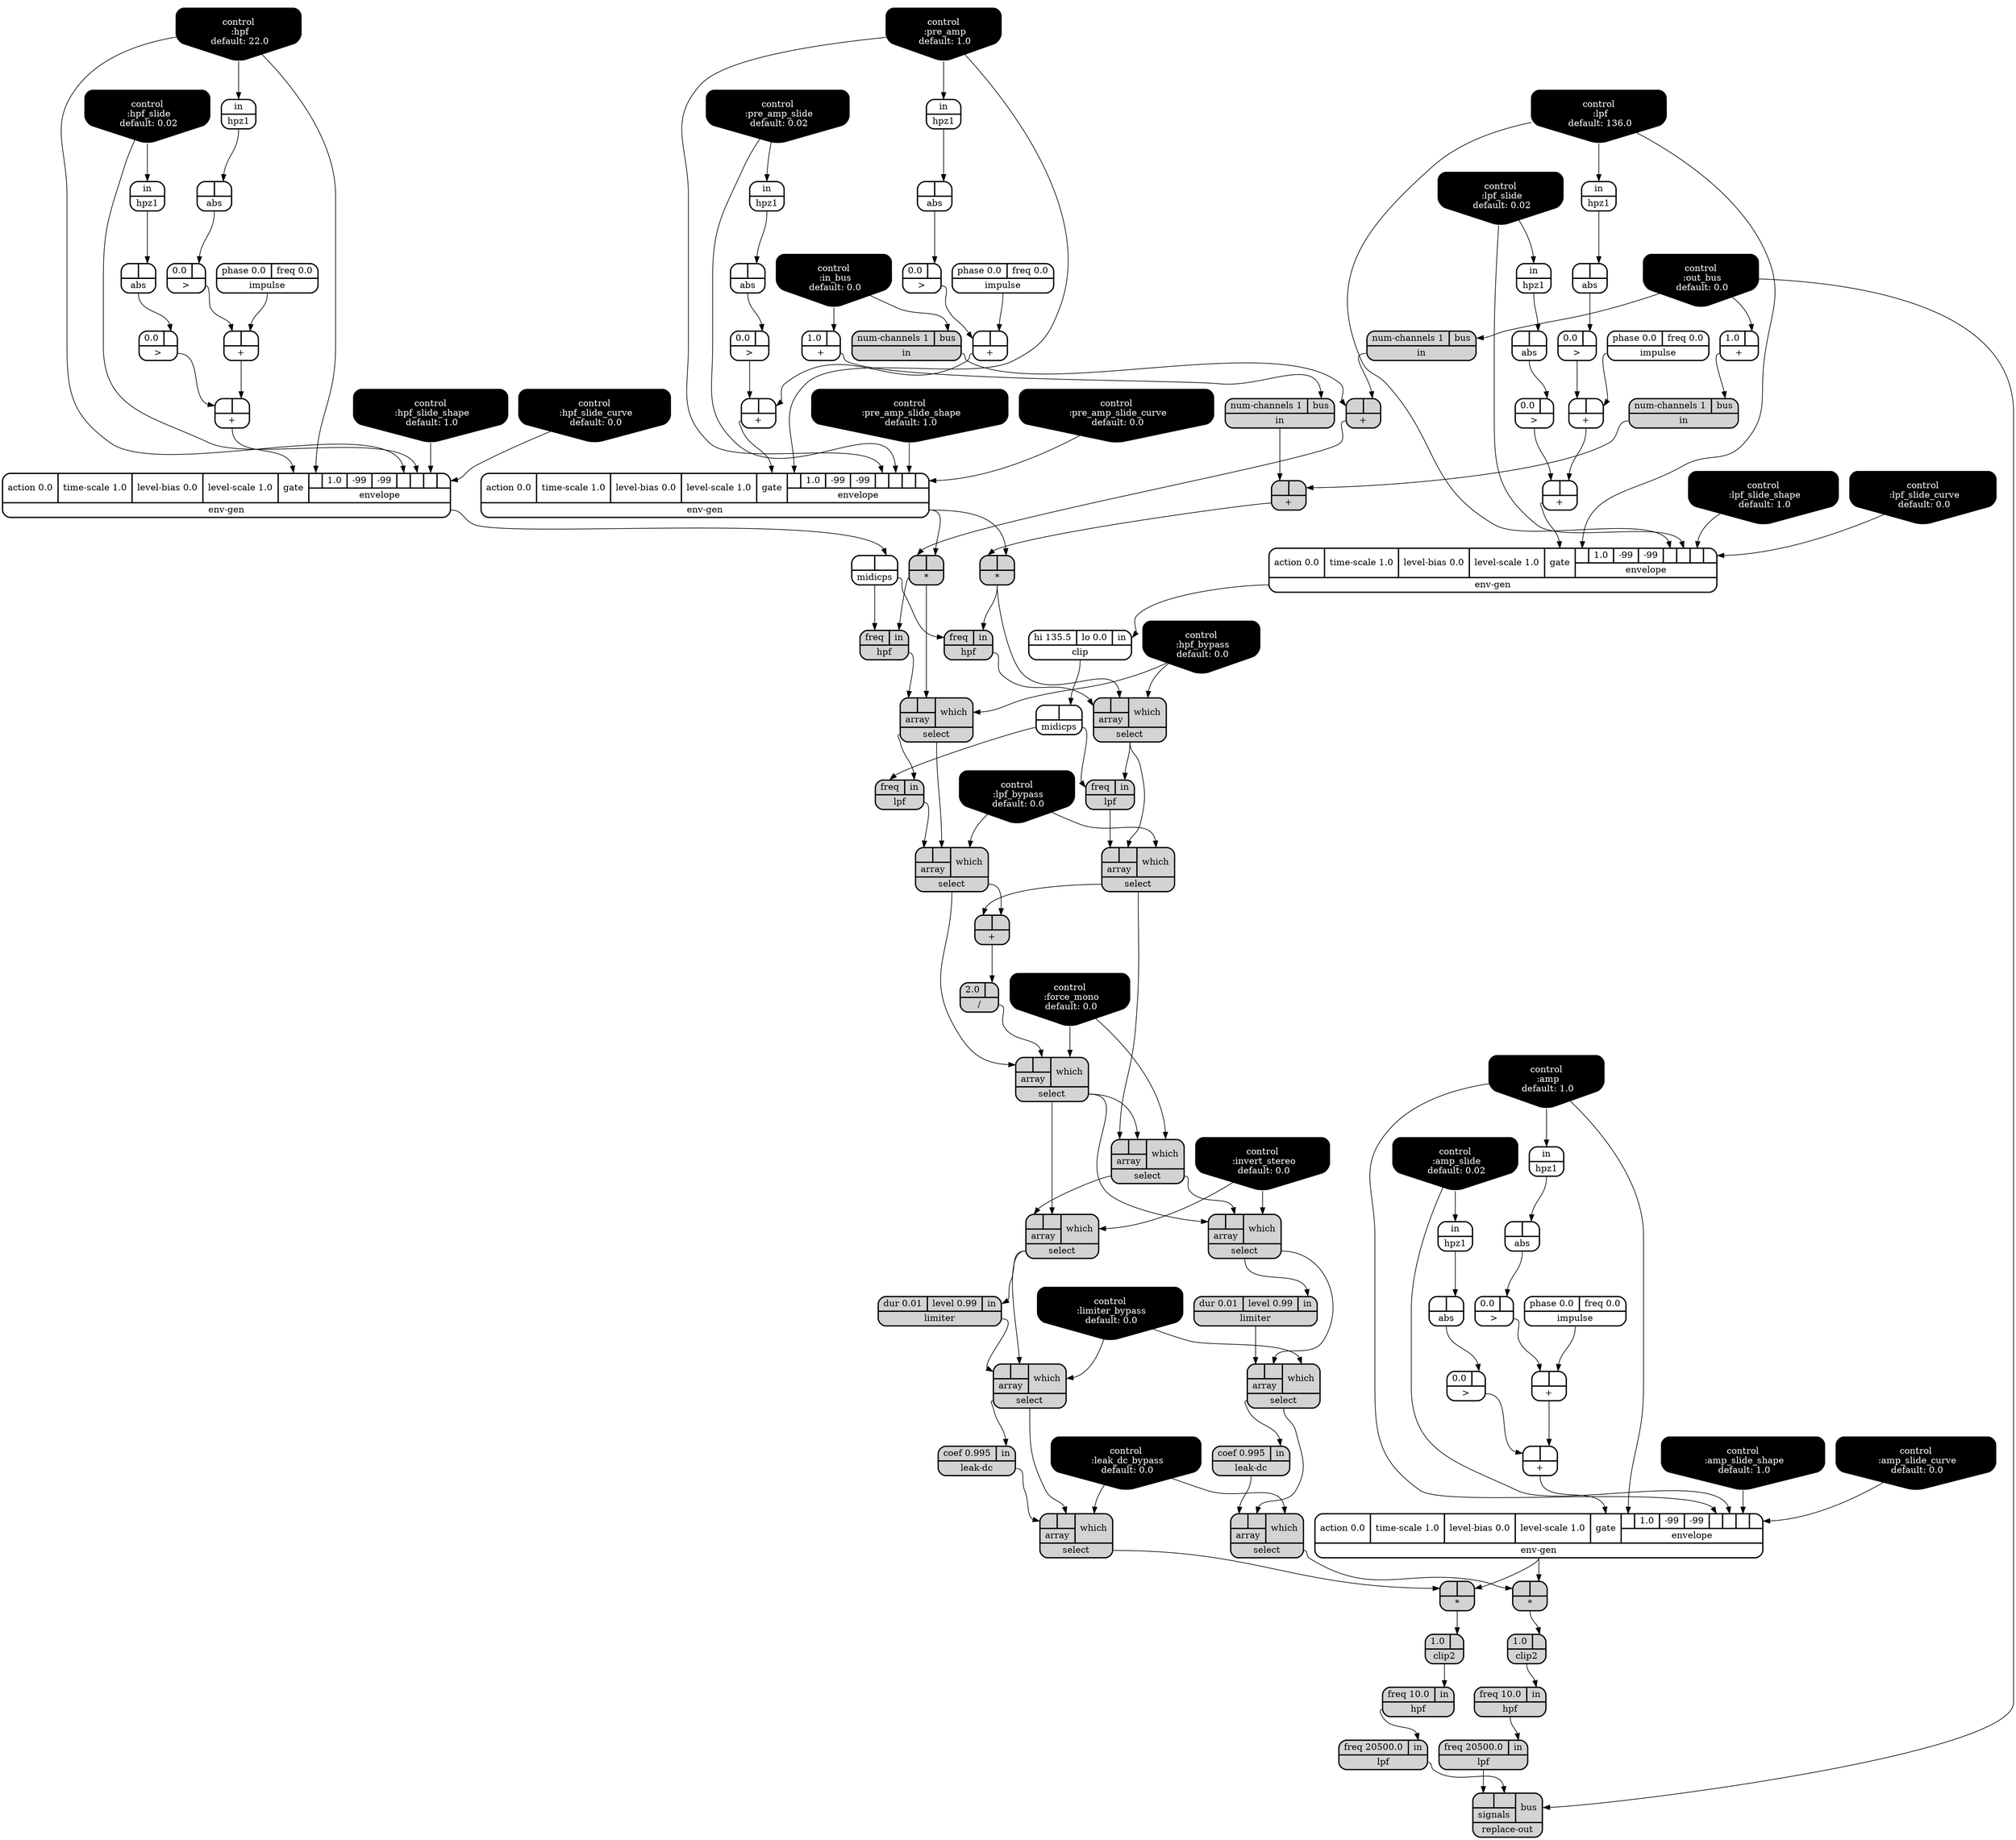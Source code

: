 digraph synthdef {
57 [label = "{{ <b> |<a> } |<__UG_NAME__>* }" style="filled, bold, rounded"  shape=record rankdir=LR];
80 [label = "{{ <b> |<a> } |<__UG_NAME__>* }" style="filled, bold, rounded"  shape=record rankdir=LR];
94 [label = "{{ <b> |<a> } |<__UG_NAME__>* }" style="filled, bold, rounded"  shape=record rankdir=LR];
102 [label = "{{ <b> |<a> } |<__UG_NAME__>* }" style="filled, bold, rounded"  shape=record rankdir=LR];
28 [label = "{{ <b> |<a> } |<__UG_NAME__>+ }" style="bold, rounded" shape=record rankdir=LR];
32 [label = "{{ <b> |<a> } |<__UG_NAME__>+ }" style="bold, rounded" shape=record rankdir=LR];
39 [label = "{{ <b> |<a> } |<__UG_NAME__>+ }" style="bold, rounded" shape=record rankdir=LR];
43 [label = "{{ <b> |<a> } |<__UG_NAME__>+ }" style="bold, rounded" shape=record rankdir=LR];
49 [label = "{{ <b> |<a> } |<__UG_NAME__>+ }" style="bold, rounded" shape=record rankdir=LR];
53 [label = "{{ <b> |<a> } |<__UG_NAME__>+ }" style="bold, rounded" shape=record rankdir=LR];
56 [label = "{{ <b> |<a> } |<__UG_NAME__>+ }" style="filled, bold, rounded"  shape=record rankdir=LR];
65 [label = "{{ <b> |<a> } |<__UG_NAME__>+ }" style="bold, rounded" shape=record rankdir=LR];
69 [label = "{{ <b> |<a> } |<__UG_NAME__>+ }" style="bold, rounded" shape=record rankdir=LR];
75 [label = "{{ <b> 1.0|<a> } |<__UG_NAME__>+ }" style="bold, rounded" shape=record rankdir=LR];
77 [label = "{{ <b> 1.0|<a> } |<__UG_NAME__>+ }" style="bold, rounded" shape=record rankdir=LR];
79 [label = "{{ <b> |<a> } |<__UG_NAME__>+ }" style="filled, bold, rounded"  shape=record rankdir=LR];
85 [label = "{{ <b> |<a> } |<__UG_NAME__>+ }" style="filled, bold, rounded"  shape=record rankdir=LR];
86 [label = "{{ <b> 2.0|<a> } |<__UG_NAME__>/ }" style="filled, bold, rounded"  shape=record rankdir=LR];
27 [label = "{{ <b> 0.0|<a> } |<__UG_NAME__>\> }" style="bold, rounded" shape=record rankdir=LR];
31 [label = "{{ <b> 0.0|<a> } |<__UG_NAME__>\> }" style="bold, rounded" shape=record rankdir=LR];
38 [label = "{{ <b> 0.0|<a> } |<__UG_NAME__>\> }" style="bold, rounded" shape=record rankdir=LR];
42 [label = "{{ <b> 0.0|<a> } |<__UG_NAME__>\> }" style="bold, rounded" shape=record rankdir=LR];
48 [label = "{{ <b> 0.0|<a> } |<__UG_NAME__>\> }" style="bold, rounded" shape=record rankdir=LR];
52 [label = "{{ <b> 0.0|<a> } |<__UG_NAME__>\> }" style="bold, rounded" shape=record rankdir=LR];
64 [label = "{{ <b> 0.0|<a> } |<__UG_NAME__>\> }" style="bold, rounded" shape=record rankdir=LR];
68 [label = "{{ <b> 0.0|<a> } |<__UG_NAME__>\> }" style="bold, rounded" shape=record rankdir=LR];
26 [label = "{{ <b> |<a> } |<__UG_NAME__>abs }" style="bold, rounded" shape=record rankdir=LR];
30 [label = "{{ <b> |<a> } |<__UG_NAME__>abs }" style="bold, rounded" shape=record rankdir=LR];
37 [label = "{{ <b> |<a> } |<__UG_NAME__>abs }" style="bold, rounded" shape=record rankdir=LR];
41 [label = "{{ <b> |<a> } |<__UG_NAME__>abs }" style="bold, rounded" shape=record rankdir=LR];
47 [label = "{{ <b> |<a> } |<__UG_NAME__>abs }" style="bold, rounded" shape=record rankdir=LR];
51 [label = "{{ <b> |<a> } |<__UG_NAME__>abs }" style="bold, rounded" shape=record rankdir=LR];
63 [label = "{{ <b> |<a> } |<__UG_NAME__>abs }" style="bold, rounded" shape=record rankdir=LR];
67 [label = "{{ <b> |<a> } |<__UG_NAME__>abs }" style="bold, rounded" shape=record rankdir=LR];
71 [label = "{{ <hi> hi 135.5|<lo> lo 0.0|<in> in} |<__UG_NAME__>clip }" style="bold, rounded" shape=record rankdir=LR];
95 [label = "{{ <b> 1.0|<a> } |<__UG_NAME__>clip2 }" style="filled, bold, rounded"  shape=record rankdir=LR];
103 [label = "{{ <b> 1.0|<a> } |<__UG_NAME__>clip2 }" style="filled, bold, rounded"  shape=record rankdir=LR];
0 [label = "control
 :in_bus
 default: 0.0" shape=invhouse style="rounded, filled, bold" fillcolor=black fontcolor=white ]; 
1 [label = "control
 :pre_amp
 default: 1.0" shape=invhouse style="rounded, filled, bold" fillcolor=black fontcolor=white ]; 
2 [label = "control
 :pre_amp_slide
 default: 0.02" shape=invhouse style="rounded, filled, bold" fillcolor=black fontcolor=white ]; 
3 [label = "control
 :pre_amp_slide_shape
 default: 1.0" shape=invhouse style="rounded, filled, bold" fillcolor=black fontcolor=white ]; 
4 [label = "control
 :pre_amp_slide_curve
 default: 0.0" shape=invhouse style="rounded, filled, bold" fillcolor=black fontcolor=white ]; 
5 [label = "control
 :amp
 default: 1.0" shape=invhouse style="rounded, filled, bold" fillcolor=black fontcolor=white ]; 
6 [label = "control
 :amp_slide
 default: 0.02" shape=invhouse style="rounded, filled, bold" fillcolor=black fontcolor=white ]; 
7 [label = "control
 :amp_slide_shape
 default: 1.0" shape=invhouse style="rounded, filled, bold" fillcolor=black fontcolor=white ]; 
8 [label = "control
 :amp_slide_curve
 default: 0.0" shape=invhouse style="rounded, filled, bold" fillcolor=black fontcolor=white ]; 
9 [label = "control
 :hpf
 default: 22.0" shape=invhouse style="rounded, filled, bold" fillcolor=black fontcolor=white ]; 
10 [label = "control
 :hpf_bypass
 default: 0.0" shape=invhouse style="rounded, filled, bold" fillcolor=black fontcolor=white ]; 
11 [label = "control
 :hpf_slide
 default: 0.02" shape=invhouse style="rounded, filled, bold" fillcolor=black fontcolor=white ]; 
12 [label = "control
 :hpf_slide_shape
 default: 1.0" shape=invhouse style="rounded, filled, bold" fillcolor=black fontcolor=white ]; 
13 [label = "control
 :hpf_slide_curve
 default: 0.0" shape=invhouse style="rounded, filled, bold" fillcolor=black fontcolor=white ]; 
14 [label = "control
 :lpf
 default: 136.0" shape=invhouse style="rounded, filled, bold" fillcolor=black fontcolor=white ]; 
15 [label = "control
 :lpf_bypass
 default: 0.0" shape=invhouse style="rounded, filled, bold" fillcolor=black fontcolor=white ]; 
16 [label = "control
 :lpf_slide
 default: 0.02" shape=invhouse style="rounded, filled, bold" fillcolor=black fontcolor=white ]; 
17 [label = "control
 :lpf_slide_shape
 default: 1.0" shape=invhouse style="rounded, filled, bold" fillcolor=black fontcolor=white ]; 
18 [label = "control
 :lpf_slide_curve
 default: 0.0" shape=invhouse style="rounded, filled, bold" fillcolor=black fontcolor=white ]; 
19 [label = "control
 :force_mono
 default: 0.0" shape=invhouse style="rounded, filled, bold" fillcolor=black fontcolor=white ]; 
20 [label = "control
 :invert_stereo
 default: 0.0" shape=invhouse style="rounded, filled, bold" fillcolor=black fontcolor=white ]; 
21 [label = "control
 :limiter_bypass
 default: 0.0" shape=invhouse style="rounded, filled, bold" fillcolor=black fontcolor=white ]; 
22 [label = "control
 :leak_dc_bypass
 default: 0.0" shape=invhouse style="rounded, filled, bold" fillcolor=black fontcolor=white ]; 
23 [label = "control
 :out_bus
 default: 0.0" shape=invhouse style="rounded, filled, bold" fillcolor=black fontcolor=white ]; 
33 [label = "{{ <action> action 0.0|<time____scale> time-scale 1.0|<level____bias> level-bias 0.0|<level____scale> level-scale 1.0|<gate> gate|{{<envelope___control___0>|1.0|-99|-99|<envelope___control___4>|<envelope___control___5>|<envelope___control___6>|<envelope___control___7>}|envelope}} |<__UG_NAME__>env-gen }" style="bold, rounded" shape=record rankdir=LR];
44 [label = "{{ <action> action 0.0|<time____scale> time-scale 1.0|<level____bias> level-bias 0.0|<level____scale> level-scale 1.0|<gate> gate|{{<envelope___control___0>|1.0|-99|-99|<envelope___control___4>|<envelope___control___5>|<envelope___control___6>|<envelope___control___7>}|envelope}} |<__UG_NAME__>env-gen }" style="bold, rounded" shape=record rankdir=LR];
54 [label = "{{ <action> action 0.0|<time____scale> time-scale 1.0|<level____bias> level-bias 0.0|<level____scale> level-scale 1.0|<gate> gate|{{<envelope___control___0>|1.0|-99|-99|<envelope___control___4>|<envelope___control___5>|<envelope___control___6>|<envelope___control___7>}|envelope}} |<__UG_NAME__>env-gen }" style="bold, rounded" shape=record rankdir=LR];
70 [label = "{{ <action> action 0.0|<time____scale> time-scale 1.0|<level____bias> level-bias 0.0|<level____scale> level-scale 1.0|<gate> gate|{{<envelope___control___0>|1.0|-99|-99|<envelope___control___4>|<envelope___control___5>|<envelope___control___6>|<envelope___control___7>}|envelope}} |<__UG_NAME__>env-gen }" style="bold, rounded" shape=record rankdir=LR];
59 [label = "{{ <freq> freq|<in> in} |<__UG_NAME__>hpf }" style="filled, bold, rounded"  shape=record rankdir=LR];
81 [label = "{{ <freq> freq|<in> in} |<__UG_NAME__>hpf }" style="filled, bold, rounded"  shape=record rankdir=LR];
96 [label = "{{ <freq> freq 10.0|<in> in} |<__UG_NAME__>hpf }" style="filled, bold, rounded"  shape=record rankdir=LR];
104 [label = "{{ <freq> freq 10.0|<in> in} |<__UG_NAME__>hpf }" style="filled, bold, rounded"  shape=record rankdir=LR];
25 [label = "{{ <in> in} |<__UG_NAME__>hpz1 }" style="bold, rounded" shape=record rankdir=LR];
29 [label = "{{ <in> in} |<__UG_NAME__>hpz1 }" style="bold, rounded" shape=record rankdir=LR];
36 [label = "{{ <in> in} |<__UG_NAME__>hpz1 }" style="bold, rounded" shape=record rankdir=LR];
40 [label = "{{ <in> in} |<__UG_NAME__>hpz1 }" style="bold, rounded" shape=record rankdir=LR];
46 [label = "{{ <in> in} |<__UG_NAME__>hpz1 }" style="bold, rounded" shape=record rankdir=LR];
50 [label = "{{ <in> in} |<__UG_NAME__>hpz1 }" style="bold, rounded" shape=record rankdir=LR];
62 [label = "{{ <in> in} |<__UG_NAME__>hpz1 }" style="bold, rounded" shape=record rankdir=LR];
66 [label = "{{ <in> in} |<__UG_NAME__>hpz1 }" style="bold, rounded" shape=record rankdir=LR];
24 [label = "{{ <phase> phase 0.0|<freq> freq 0.0} |<__UG_NAME__>impulse }" style="bold, rounded" shape=record rankdir=LR];
35 [label = "{{ <phase> phase 0.0|<freq> freq 0.0} |<__UG_NAME__>impulse }" style="bold, rounded" shape=record rankdir=LR];
45 [label = "{{ <phase> phase 0.0|<freq> freq 0.0} |<__UG_NAME__>impulse }" style="bold, rounded" shape=record rankdir=LR];
61 [label = "{{ <phase> phase 0.0|<freq> freq 0.0} |<__UG_NAME__>impulse }" style="bold, rounded" shape=record rankdir=LR];
34 [label = "{{ <num____channels> num-channels 1|<bus> bus} |<__UG_NAME__>in }" style="filled, bold, rounded"  shape=record rankdir=LR];
55 [label = "{{ <num____channels> num-channels 1|<bus> bus} |<__UG_NAME__>in }" style="filled, bold, rounded"  shape=record rankdir=LR];
76 [label = "{{ <num____channels> num-channels 1|<bus> bus} |<__UG_NAME__>in }" style="filled, bold, rounded"  shape=record rankdir=LR];
78 [label = "{{ <num____channels> num-channels 1|<bus> bus} |<__UG_NAME__>in }" style="filled, bold, rounded"  shape=record rankdir=LR];
92 [label = "{{ <coef> coef 0.995|<in> in} |<__UG_NAME__>leak-dc }" style="filled, bold, rounded"  shape=record rankdir=LR];
100 [label = "{{ <coef> coef 0.995|<in> in} |<__UG_NAME__>leak-dc }" style="filled, bold, rounded"  shape=record rankdir=LR];
90 [label = "{{ <dur> dur 0.01|<level> level 0.99|<in> in} |<__UG_NAME__>limiter }" style="filled, bold, rounded"  shape=record rankdir=LR];
98 [label = "{{ <dur> dur 0.01|<level> level 0.99|<in> in} |<__UG_NAME__>limiter }" style="filled, bold, rounded"  shape=record rankdir=LR];
73 [label = "{{ <freq> freq|<in> in} |<__UG_NAME__>lpf }" style="filled, bold, rounded"  shape=record rankdir=LR];
83 [label = "{{ <freq> freq|<in> in} |<__UG_NAME__>lpf }" style="filled, bold, rounded"  shape=record rankdir=LR];
105 [label = "{{ <freq> freq 20500.0|<in> in} |<__UG_NAME__>lpf }" style="filled, bold, rounded"  shape=record rankdir=LR];
106 [label = "{{ <freq> freq 20500.0|<in> in} |<__UG_NAME__>lpf }" style="filled, bold, rounded"  shape=record rankdir=LR];
58 [label = "{{ <b> |<a> } |<__UG_NAME__>midicps }" style="bold, rounded" shape=record rankdir=LR];
72 [label = "{{ <b> |<a> } |<__UG_NAME__>midicps }" style="bold, rounded" shape=record rankdir=LR];
107 [label = "{{ {{<signals___lpf___0>|<signals___lpf___1>}|signals}|<bus> bus} |<__UG_NAME__>replace-out }" style="filled, bold, rounded"  shape=record rankdir=LR];
60 [label = "{{ {{<array___hpf___0>|<array___binary____op____u____gen___1>}|array}|<which> which} |<__UG_NAME__>select }" style="filled, bold, rounded"  shape=record rankdir=LR];
74 [label = "{{ {{<array___lpf___0>|<array___select___1>}|array}|<which> which} |<__UG_NAME__>select }" style="filled, bold, rounded"  shape=record rankdir=LR];
82 [label = "{{ {{<array___hpf___0>|<array___binary____op____u____gen___1>}|array}|<which> which} |<__UG_NAME__>select }" style="filled, bold, rounded"  shape=record rankdir=LR];
84 [label = "{{ {{<array___lpf___0>|<array___select___1>}|array}|<which> which} |<__UG_NAME__>select }" style="filled, bold, rounded"  shape=record rankdir=LR];
87 [label = "{{ {{<array___select___0>|<array___binary____op____u____gen___1>}|array}|<which> which} |<__UG_NAME__>select }" style="filled, bold, rounded"  shape=record rankdir=LR];
88 [label = "{{ {{<array___select___0>|<array___select___1>}|array}|<which> which} |<__UG_NAME__>select }" style="filled, bold, rounded"  shape=record rankdir=LR];
89 [label = "{{ {{<array___select___0>|<array___select___1>}|array}|<which> which} |<__UG_NAME__>select }" style="filled, bold, rounded"  shape=record rankdir=LR];
91 [label = "{{ {{<array___limiter___0>|<array___select___1>}|array}|<which> which} |<__UG_NAME__>select }" style="filled, bold, rounded"  shape=record rankdir=LR];
93 [label = "{{ {{<array___leak____dc___0>|<array___select___1>}|array}|<which> which} |<__UG_NAME__>select }" style="filled, bold, rounded"  shape=record rankdir=LR];
97 [label = "{{ {{<array___select___0>|<array___select___1>}|array}|<which> which} |<__UG_NAME__>select }" style="filled, bold, rounded"  shape=record rankdir=LR];
99 [label = "{{ {{<array___limiter___0>|<array___select___1>}|array}|<which> which} |<__UG_NAME__>select }" style="filled, bold, rounded"  shape=record rankdir=LR];
101 [label = "{{ {{<array___leak____dc___0>|<array___select___1>}|array}|<which> which} |<__UG_NAME__>select }" style="filled, bold, rounded"  shape=record rankdir=LR];

54:__UG_NAME__ -> 57:a ;
56:__UG_NAME__ -> 57:b ;
54:__UG_NAME__ -> 80:a ;
79:__UG_NAME__ -> 80:b ;
44:__UG_NAME__ -> 94:a ;
93:__UG_NAME__ -> 94:b ;
44:__UG_NAME__ -> 102:a ;
101:__UG_NAME__ -> 102:b ;
24:__UG_NAME__ -> 28:a ;
27:__UG_NAME__ -> 28:b ;
28:__UG_NAME__ -> 32:a ;
31:__UG_NAME__ -> 32:b ;
35:__UG_NAME__ -> 39:a ;
38:__UG_NAME__ -> 39:b ;
39:__UG_NAME__ -> 43:a ;
42:__UG_NAME__ -> 43:b ;
45:__UG_NAME__ -> 49:a ;
48:__UG_NAME__ -> 49:b ;
49:__UG_NAME__ -> 53:a ;
52:__UG_NAME__ -> 53:b ;
55:__UG_NAME__ -> 56:a ;
34:__UG_NAME__ -> 56:b ;
61:__UG_NAME__ -> 65:a ;
64:__UG_NAME__ -> 65:b ;
65:__UG_NAME__ -> 69:a ;
68:__UG_NAME__ -> 69:b ;
23:__UG_NAME__ -> 75:a ;
0:__UG_NAME__ -> 77:a ;
76:__UG_NAME__ -> 79:a ;
78:__UG_NAME__ -> 79:b ;
74:__UG_NAME__ -> 85:a ;
84:__UG_NAME__ -> 85:b ;
85:__UG_NAME__ -> 86:a ;
26:__UG_NAME__ -> 27:a ;
30:__UG_NAME__ -> 31:a ;
37:__UG_NAME__ -> 38:a ;
41:__UG_NAME__ -> 42:a ;
47:__UG_NAME__ -> 48:a ;
51:__UG_NAME__ -> 52:a ;
63:__UG_NAME__ -> 64:a ;
67:__UG_NAME__ -> 68:a ;
25:__UG_NAME__ -> 26:a ;
29:__UG_NAME__ -> 30:a ;
36:__UG_NAME__ -> 37:a ;
40:__UG_NAME__ -> 41:a ;
46:__UG_NAME__ -> 47:a ;
50:__UG_NAME__ -> 51:a ;
62:__UG_NAME__ -> 63:a ;
66:__UG_NAME__ -> 67:a ;
70:__UG_NAME__ -> 71:in ;
94:__UG_NAME__ -> 95:a ;
102:__UG_NAME__ -> 103:a ;
9:__UG_NAME__ -> 33:envelope___control___0 ;
9:__UG_NAME__ -> 33:envelope___control___4 ;
11:__UG_NAME__ -> 33:envelope___control___5 ;
12:__UG_NAME__ -> 33:envelope___control___6 ;
13:__UG_NAME__ -> 33:envelope___control___7 ;
32:__UG_NAME__ -> 33:gate ;
5:__UG_NAME__ -> 44:envelope___control___0 ;
5:__UG_NAME__ -> 44:envelope___control___4 ;
6:__UG_NAME__ -> 44:envelope___control___5 ;
7:__UG_NAME__ -> 44:envelope___control___6 ;
8:__UG_NAME__ -> 44:envelope___control___7 ;
43:__UG_NAME__ -> 44:gate ;
1:__UG_NAME__ -> 54:envelope___control___0 ;
1:__UG_NAME__ -> 54:envelope___control___4 ;
2:__UG_NAME__ -> 54:envelope___control___5 ;
3:__UG_NAME__ -> 54:envelope___control___6 ;
4:__UG_NAME__ -> 54:envelope___control___7 ;
53:__UG_NAME__ -> 54:gate ;
14:__UG_NAME__ -> 70:envelope___control___0 ;
14:__UG_NAME__ -> 70:envelope___control___4 ;
16:__UG_NAME__ -> 70:envelope___control___5 ;
17:__UG_NAME__ -> 70:envelope___control___6 ;
18:__UG_NAME__ -> 70:envelope___control___7 ;
69:__UG_NAME__ -> 70:gate ;
57:__UG_NAME__ -> 59:in ;
58:__UG_NAME__ -> 59:freq ;
80:__UG_NAME__ -> 81:in ;
58:__UG_NAME__ -> 81:freq ;
95:__UG_NAME__ -> 96:in ;
103:__UG_NAME__ -> 104:in ;
9:__UG_NAME__ -> 25:in ;
11:__UG_NAME__ -> 29:in ;
5:__UG_NAME__ -> 36:in ;
6:__UG_NAME__ -> 40:in ;
1:__UG_NAME__ -> 46:in ;
2:__UG_NAME__ -> 50:in ;
14:__UG_NAME__ -> 62:in ;
16:__UG_NAME__ -> 66:in ;
0:__UG_NAME__ -> 34:bus ;
23:__UG_NAME__ -> 55:bus ;
75:__UG_NAME__ -> 76:bus ;
77:__UG_NAME__ -> 78:bus ;
91:__UG_NAME__ -> 92:in ;
99:__UG_NAME__ -> 100:in ;
89:__UG_NAME__ -> 90:in ;
97:__UG_NAME__ -> 98:in ;
60:__UG_NAME__ -> 73:in ;
72:__UG_NAME__ -> 73:freq ;
82:__UG_NAME__ -> 83:in ;
72:__UG_NAME__ -> 83:freq ;
104:__UG_NAME__ -> 105:in ;
96:__UG_NAME__ -> 106:in ;
33:__UG_NAME__ -> 58:a ;
71:__UG_NAME__ -> 72:a ;
23:__UG_NAME__ -> 107:bus ;
106:__UG_NAME__ -> 107:signals___lpf___0 ;
105:__UG_NAME__ -> 107:signals___lpf___1 ;
10:__UG_NAME__ -> 60:which ;
59:__UG_NAME__ -> 60:array___hpf___0 ;
57:__UG_NAME__ -> 60:array___binary____op____u____gen___1 ;
15:__UG_NAME__ -> 74:which ;
73:__UG_NAME__ -> 74:array___lpf___0 ;
60:__UG_NAME__ -> 74:array___select___1 ;
10:__UG_NAME__ -> 82:which ;
81:__UG_NAME__ -> 82:array___hpf___0 ;
80:__UG_NAME__ -> 82:array___binary____op____u____gen___1 ;
15:__UG_NAME__ -> 84:which ;
83:__UG_NAME__ -> 84:array___lpf___0 ;
82:__UG_NAME__ -> 84:array___select___1 ;
19:__UG_NAME__ -> 87:which ;
74:__UG_NAME__ -> 87:array___select___0 ;
86:__UG_NAME__ -> 87:array___binary____op____u____gen___1 ;
19:__UG_NAME__ -> 88:which ;
84:__UG_NAME__ -> 88:array___select___0 ;
87:__UG_NAME__ -> 88:array___select___1 ;
20:__UG_NAME__ -> 89:which ;
87:__UG_NAME__ -> 89:array___select___0 ;
88:__UG_NAME__ -> 89:array___select___1 ;
21:__UG_NAME__ -> 91:which ;
90:__UG_NAME__ -> 91:array___limiter___0 ;
89:__UG_NAME__ -> 91:array___select___1 ;
22:__UG_NAME__ -> 93:which ;
92:__UG_NAME__ -> 93:array___leak____dc___0 ;
91:__UG_NAME__ -> 93:array___select___1 ;
20:__UG_NAME__ -> 97:which ;
88:__UG_NAME__ -> 97:array___select___0 ;
87:__UG_NAME__ -> 97:array___select___1 ;
21:__UG_NAME__ -> 99:which ;
98:__UG_NAME__ -> 99:array___limiter___0 ;
97:__UG_NAME__ -> 99:array___select___1 ;
22:__UG_NAME__ -> 101:which ;
100:__UG_NAME__ -> 101:array___leak____dc___0 ;
99:__UG_NAME__ -> 101:array___select___1 ;

}